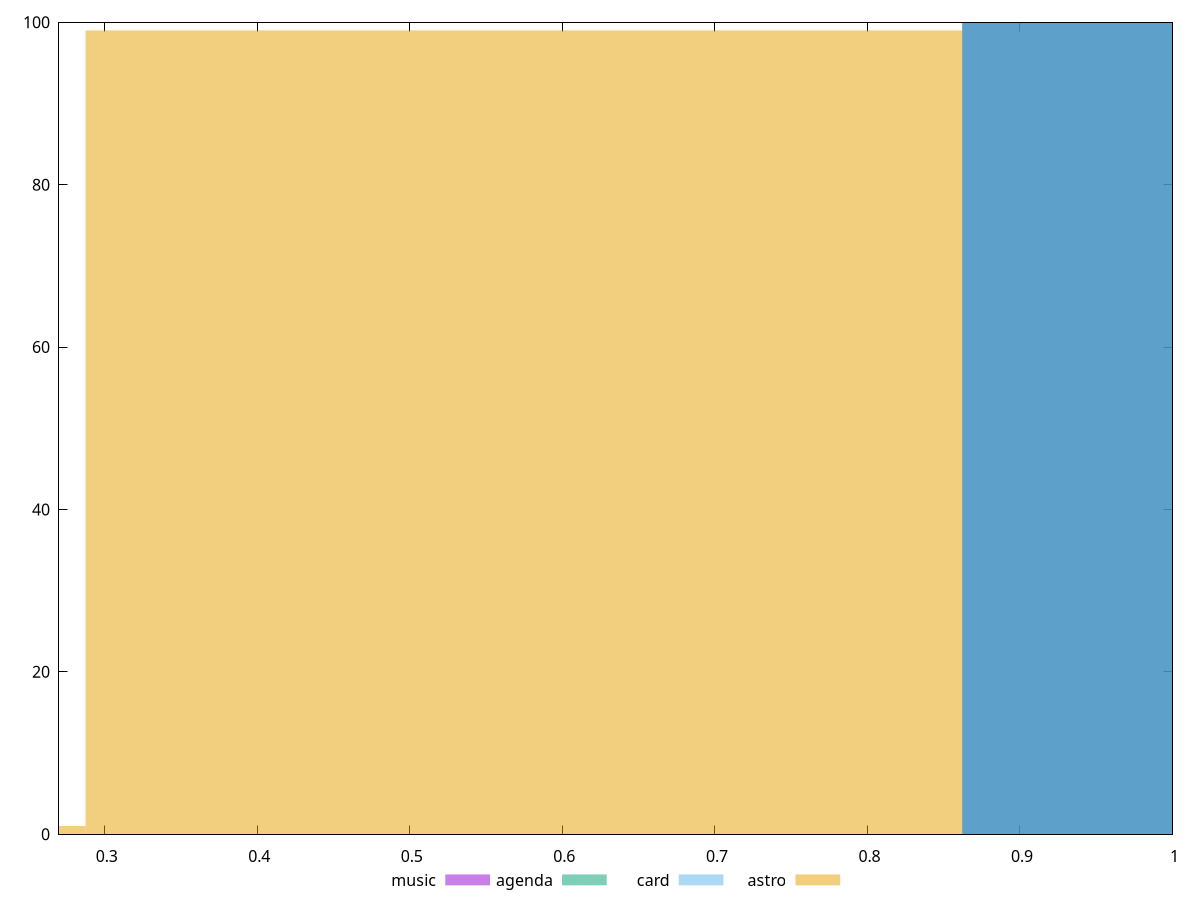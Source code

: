 reset

$music <<EOF
1.1495742185487359 100
EOF

$agenda <<EOF
1.1495742185487359 100
EOF

$card <<EOF
1.1495742185487359 100
EOF

$astro <<EOF
0.5747871092743679 99
0 1
EOF

set key outside below
set boxwidth 0.5747871092743679
set xrange [0.27:1]
set yrange [0:100]
set trange [0:100]
set style fill transparent solid 0.5 noborder
set terminal svg size 640, 520 enhanced background rgb 'white'
set output "reports/report_00028_2021-02-24T12-49-42.674Z/render-blocking-resources/comparison/histogram/all_score.svg"

plot $music title "music" with boxes, \
     $agenda title "agenda" with boxes, \
     $card title "card" with boxes, \
     $astro title "astro" with boxes

reset
